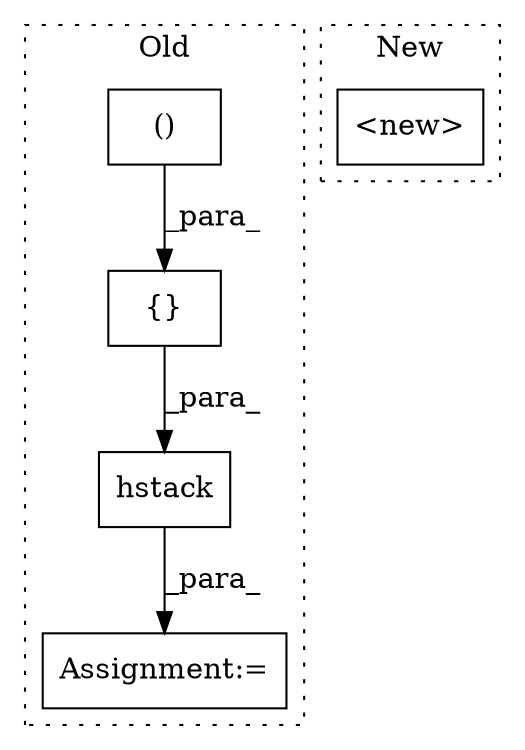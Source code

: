 digraph G {
subgraph cluster0 {
1 [label="hstack" a="32" s="2726,2827" l="7,1" shape="box"];
3 [label="()" a="106" s="2768" l="56" shape="box"];
4 [label="{}" a="4" s="2742,2826" l="1,1" shape="box"];
5 [label="Assignment:=" a="7" s="2719" l="1" shape="box"];
label = "Old";
style="dotted";
}
subgraph cluster1 {
2 [label="<new>" a="14" s="2538" l="9" shape="box"];
label = "New";
style="dotted";
}
1 -> 5 [label="_para_"];
3 -> 4 [label="_para_"];
4 -> 1 [label="_para_"];
}